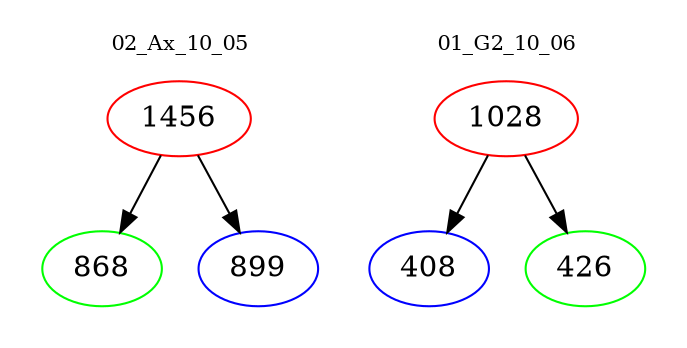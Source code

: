 digraph{
subgraph cluster_0 {
color = white
label = "02_Ax_10_05";
fontsize=10;
T0_1456 [label="1456", color="red"]
T0_1456 -> T0_868 [color="black"]
T0_868 [label="868", color="green"]
T0_1456 -> T0_899 [color="black"]
T0_899 [label="899", color="blue"]
}
subgraph cluster_1 {
color = white
label = "01_G2_10_06";
fontsize=10;
T1_1028 [label="1028", color="red"]
T1_1028 -> T1_408 [color="black"]
T1_408 [label="408", color="blue"]
T1_1028 -> T1_426 [color="black"]
T1_426 [label="426", color="green"]
}
}
